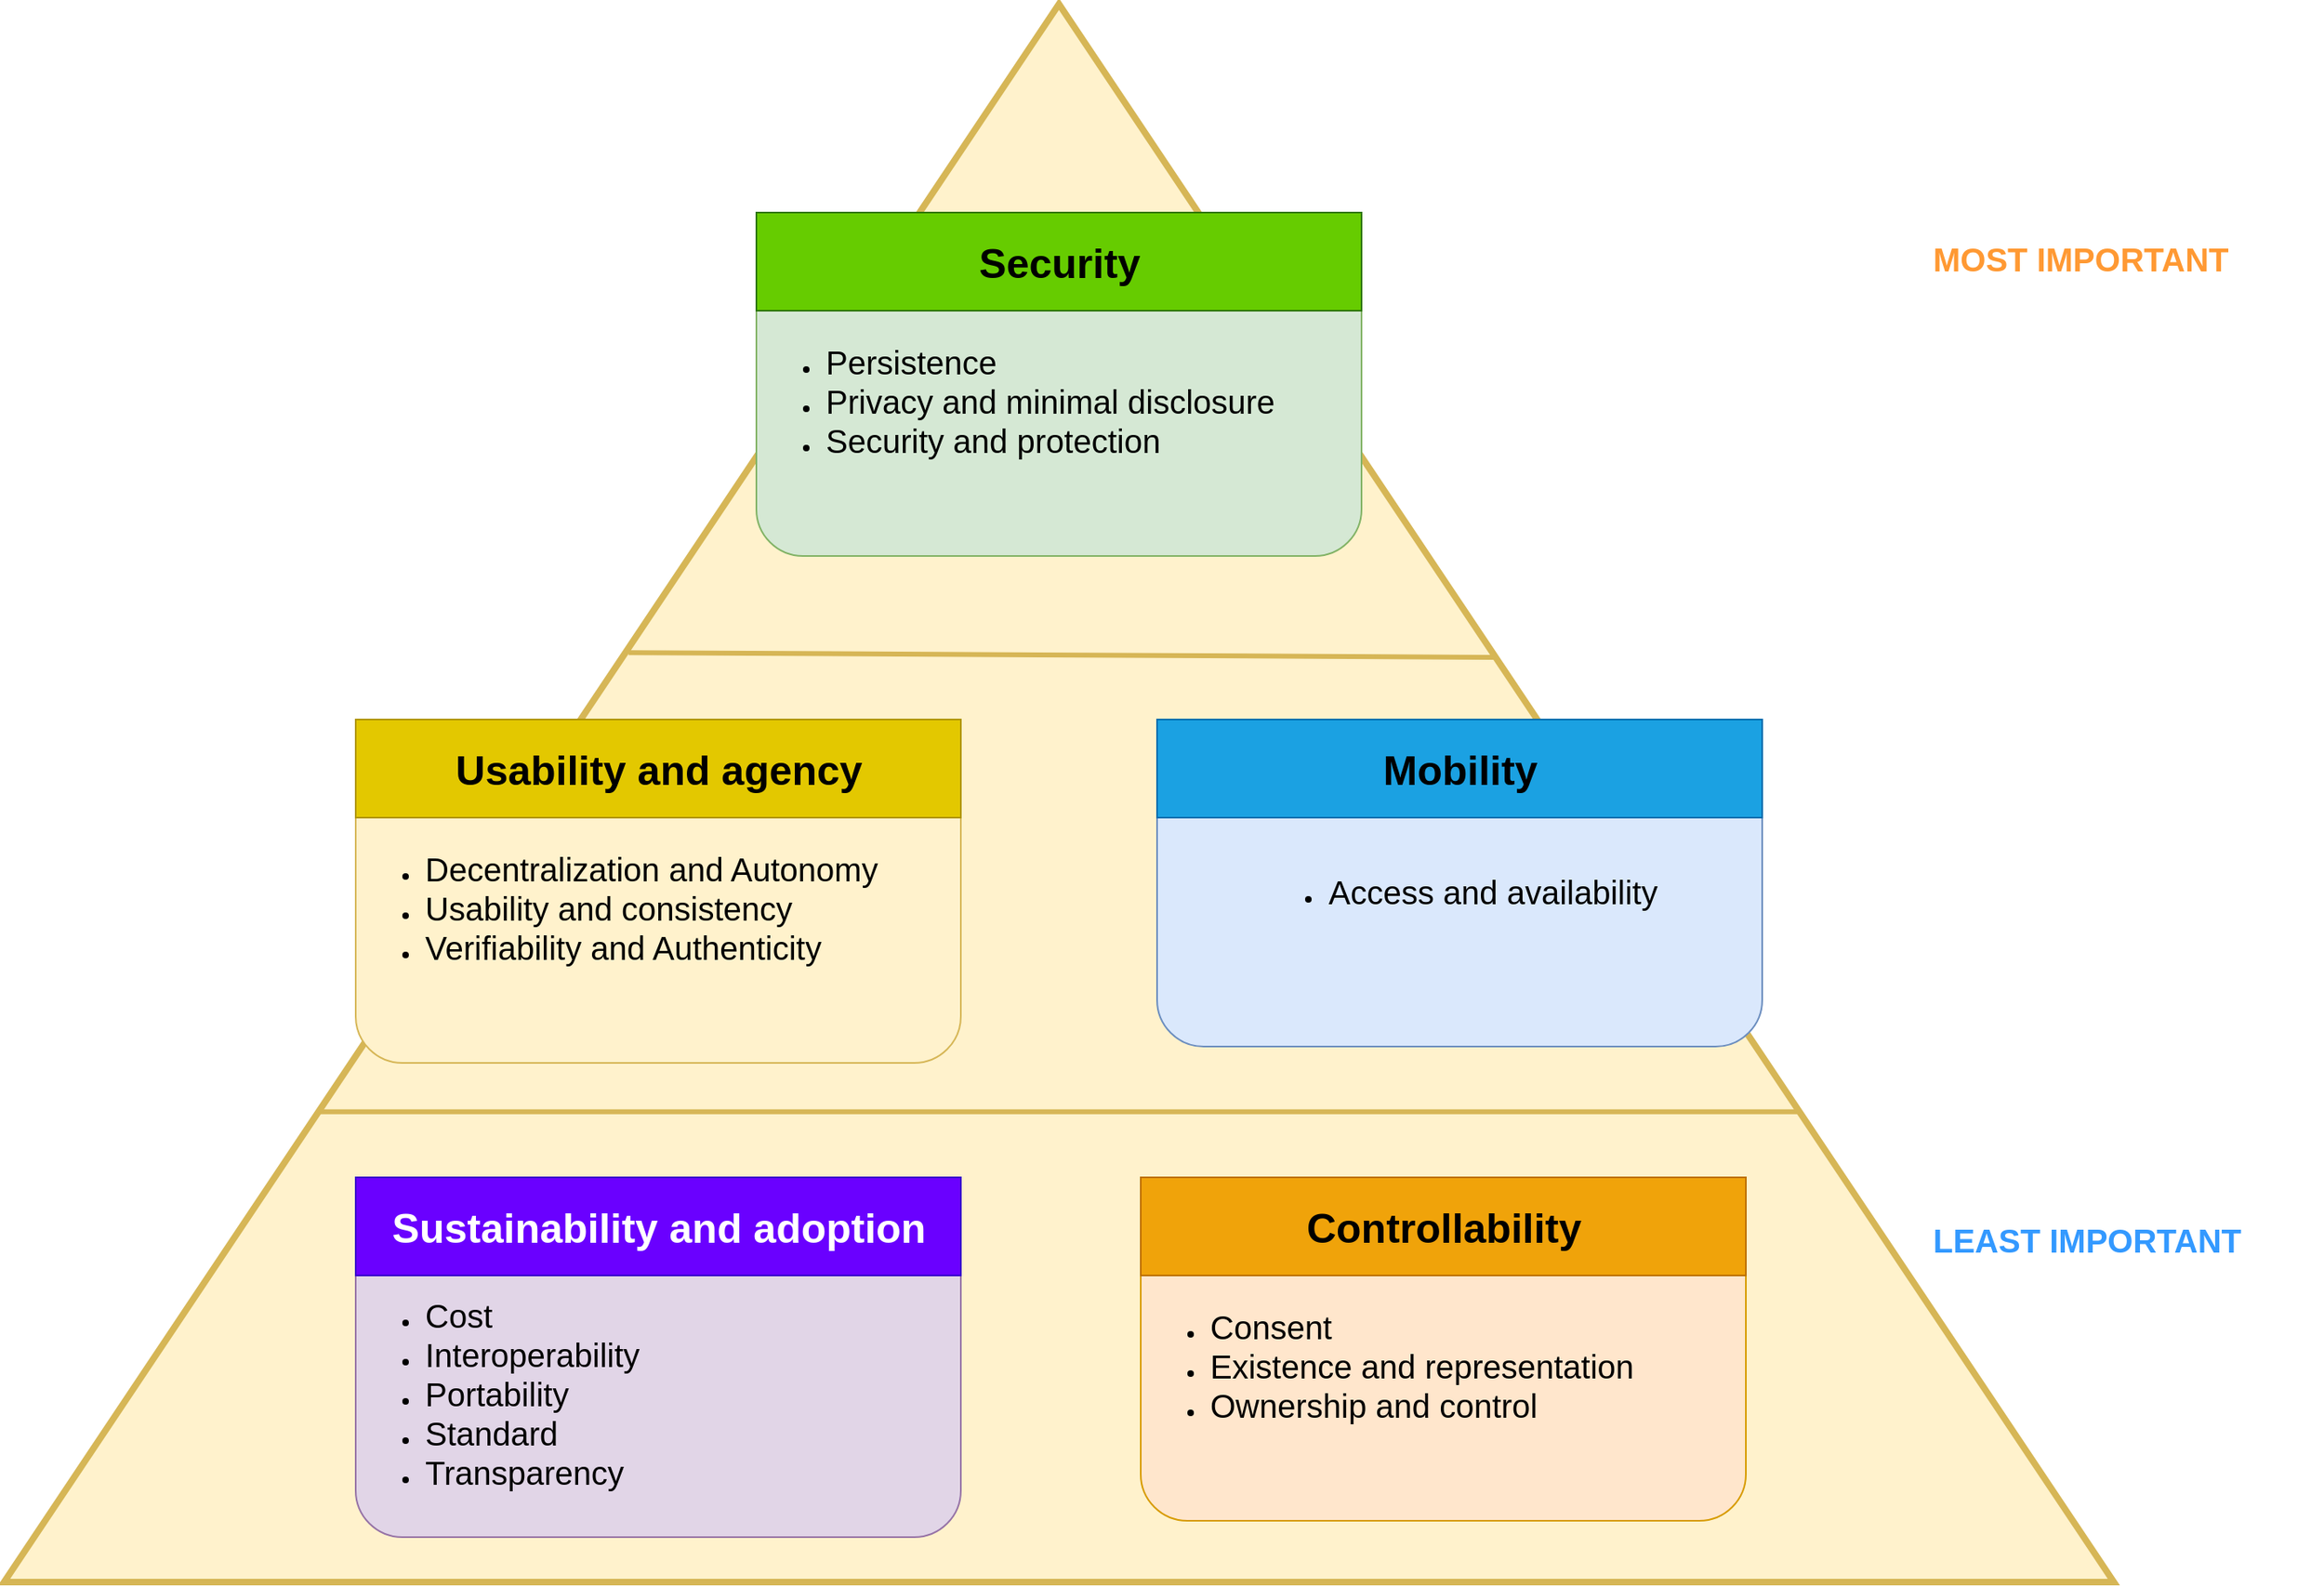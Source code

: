 <mxfile version="26.0.10">
  <diagram name="Page-1" id="dL-Z2z13uD8_r4Ht-EaJ">
    <mxGraphModel dx="2647" dy="1443" grid="1" gridSize="10" guides="1" tooltips="1" connect="1" arrows="1" fold="1" page="1" pageScale="1" pageWidth="850" pageHeight="1100" math="0" shadow="0">
      <root>
        <mxCell id="0" />
        <mxCell id="1" parent="0" />
        <mxCell id="BFoZkA7fofBrRa1ZwNlr-2" value="" style="triangle;whiteSpace=wrap;html=1;rotation=-90;fillColor=#fff2cc;strokeColor=#d6b656;strokeWidth=4;" vertex="1" parent="1">
          <mxGeometry x="175" y="-160" width="965" height="1290" as="geometry" />
        </mxCell>
        <mxCell id="weFOgzEomuFqTalq-CIN-26" value="&lt;div style=&quot;line-height: 200%;&quot; align=&quot;right&quot;&gt;&lt;span style=&quot;color: rgb(255, 153, 51);&quot;&gt;&lt;b&gt;&lt;font style=&quot;font-size: 20px;&quot;&gt;MOST IMPORTANT&lt;/font&gt;&lt;/b&gt;&lt;/span&gt;&lt;br&gt;&lt;/div&gt;" style="text;whiteSpace=wrap;html=1;" parent="1" vertex="1">
          <mxGeometry x="1190" y="140" width="240" height="60" as="geometry" />
        </mxCell>
        <mxCell id="weFOgzEomuFqTalq-CIN-27" value="&lt;div style=&quot;line-height: 200%;&quot; align=&quot;right&quot;&gt;&lt;b&gt;&lt;font style=&quot;font-size: 20px; color: rgb(51, 153, 255);&quot;&gt;LEAST IMPORTANT&lt;/font&gt;&lt;span style=&quot;color: rgba(0, 0, 0, 0);&quot;&gt;&lt;br&gt;&lt;/span&gt;&lt;/b&gt;&lt;/div&gt;" style="text;whiteSpace=wrap;html=1;" parent="1" vertex="1">
          <mxGeometry x="1190" y="740" width="240" height="60" as="geometry" />
        </mxCell>
        <mxCell id="05N1-0PmvOGkJmyKjImN-11" value="&lt;div align=&quot;left&quot;&gt;&lt;br&gt;&lt;ul&gt;&lt;li&gt;&lt;font style=&quot;font-size: 20px;&quot;&gt;Cost&lt;/font&gt;&lt;/li&gt;&lt;li&gt;&lt;font style=&quot;font-size: 20px;&quot;&gt;Interoperability&lt;/font&gt;&lt;/li&gt;&lt;li&gt;&lt;font style=&quot;font-size: 20px;&quot;&gt;Portability&lt;/font&gt;&lt;/li&gt;&lt;li&gt;&lt;font style=&quot;font-size: 20px;&quot;&gt;Standard&lt;/font&gt;&lt;/li&gt;&lt;li&gt;&lt;font style=&quot;font-size: 20px;&quot;&gt;Transparency&lt;/font&gt;&lt;/li&gt;&lt;/ul&gt;&lt;/div&gt;" style="rounded=1;whiteSpace=wrap;html=1;align=left;fillColor=#e1d5e7;strokeColor=#9673a6;" parent="1" vertex="1">
          <mxGeometry x="227.5" y="750" width="370" height="190" as="geometry" />
        </mxCell>
        <mxCell id="05N1-0PmvOGkJmyKjImN-12" value="&lt;b&gt;&lt;font style=&quot;font-size: 25px;&quot;&gt;Sustainability and adoption&lt;br&gt;&lt;/font&gt;&lt;/b&gt;" style="rounded=0;whiteSpace=wrap;html=1;fillColor=#6a00ff;fontColor=#ffffff;strokeColor=#3700CC;" parent="1" vertex="1">
          <mxGeometry x="227.5" y="720" width="370" height="60" as="geometry" />
        </mxCell>
        <mxCell id="05N1-0PmvOGkJmyKjImN-15" value="&lt;div align=&quot;left&quot;&gt;&lt;ul&gt;&lt;li&gt;&lt;font style=&quot;font-size: 20px;&quot;&gt;Consent&lt;/font&gt;&lt;/li&gt;&lt;li&gt;&lt;font style=&quot;font-size: 20px;&quot;&gt;Existence and representation&lt;/font&gt;&lt;/li&gt;&lt;li&gt;&lt;font style=&quot;font-size: 20px;&quot;&gt;Ownership and control&lt;/font&gt;&lt;/li&gt;&lt;/ul&gt;&lt;/div&gt;" style="rounded=1;whiteSpace=wrap;html=1;align=left;fillColor=#ffe6cc;strokeColor=#d79b00;" parent="1" vertex="1">
          <mxGeometry x="707.5" y="740" width="370" height="190" as="geometry" />
        </mxCell>
        <mxCell id="05N1-0PmvOGkJmyKjImN-16" value="&lt;b&gt;&lt;font style=&quot;font-size: 25px;&quot;&gt;Controllability&lt;/font&gt;&lt;/b&gt;" style="rounded=0;whiteSpace=wrap;html=1;fillColor=#f0a30a;fontColor=#000000;strokeColor=#BD7000;" parent="1" vertex="1">
          <mxGeometry x="707.5" y="720" width="370" height="60" as="geometry" />
        </mxCell>
        <mxCell id="05N1-0PmvOGkJmyKjImN-7" value="&lt;div align=&quot;left&quot;&gt;&lt;ul&gt;&lt;li&gt;&lt;font style=&quot;font-size: 20px;&quot;&gt;Decentralization and Autonomy&lt;/font&gt;&lt;/li&gt;&lt;li&gt;&lt;font style=&quot;font-size: 20px;&quot;&gt;Usability and consistency&lt;/font&gt;&lt;/li&gt;&lt;li&gt;&lt;font style=&quot;font-size: 20px;&quot;&gt;Verifiability and Authenticity&lt;/font&gt;&lt;/li&gt;&lt;/ul&gt;&lt;/div&gt;" style="rounded=1;whiteSpace=wrap;html=1;align=left;fillColor=#fff2cc;strokeColor=#d6b656;" parent="1" vertex="1">
          <mxGeometry x="227.5" y="460" width="370" height="190" as="geometry" />
        </mxCell>
        <mxCell id="05N1-0PmvOGkJmyKjImN-8" value="&lt;div&gt;&lt;b&gt;&lt;font style=&quot;font-size: 25px;&quot;&gt;Usability and agency&lt;/font&gt;&lt;/b&gt;&lt;/div&gt;" style="rounded=0;whiteSpace=wrap;html=1;fillColor=#e3c800;fontColor=#000000;strokeColor=#B09500;" parent="1" vertex="1">
          <mxGeometry x="227.5" y="440" width="370" height="60" as="geometry" />
        </mxCell>
        <mxCell id="05N1-0PmvOGkJmyKjImN-9" value="&lt;div&gt;&lt;ul&gt;&lt;li&gt;&lt;font style=&quot;font-size: 20px;&quot;&gt;Access and availability&lt;/font&gt;&lt;/li&gt;&lt;/ul&gt;&lt;/div&gt;" style="rounded=1;whiteSpace=wrap;html=1;fillColor=#dae8fc;strokeColor=#6c8ebf;" parent="1" vertex="1">
          <mxGeometry x="717.5" y="450" width="370" height="190" as="geometry" />
        </mxCell>
        <mxCell id="05N1-0PmvOGkJmyKjImN-10" value="&lt;b&gt;&lt;font style=&quot;font-size: 25px; color: rgb(0, 0, 0);&quot;&gt;Mobility&lt;font&gt;&lt;br&gt;&lt;/font&gt;&lt;/font&gt;&lt;/b&gt;" style="rounded=0;whiteSpace=wrap;html=1;fillColor=#1ba1e2;fontColor=#ffffff;strokeColor=#006EAF;" parent="1" vertex="1">
          <mxGeometry x="717.5" y="440" width="370" height="60" as="geometry" />
        </mxCell>
        <mxCell id="05N1-0PmvOGkJmyKjImN-3" value="&lt;div align=&quot;left&quot;&gt;&lt;ul&gt;&lt;li&gt;&lt;font style=&quot;font-size: 20px;&quot;&gt;Persistence&lt;/font&gt;&lt;/li&gt;&lt;li&gt;&lt;font style=&quot;font-size: 20px;&quot;&gt;Privacy and minimal disclosure&lt;/font&gt;&lt;/li&gt;&lt;li&gt;&lt;font style=&quot;font-size: 20px;&quot;&gt;Security and protection&lt;/font&gt;&lt;/li&gt;&lt;/ul&gt;&lt;/div&gt;" style="rounded=1;whiteSpace=wrap;html=1;align=left;fillColor=#d5e8d4;strokeColor=#82b366;" parent="1" vertex="1">
          <mxGeometry x="472.5" y="150" width="370" height="190" as="geometry" />
        </mxCell>
        <mxCell id="05N1-0PmvOGkJmyKjImN-4" value="&lt;span style=&quot;color: rgb(0, 0, 0);&quot;&gt;&lt;b&gt;&lt;font style=&quot;font-size: 25px;&quot;&gt;Security&lt;font&gt;&lt;br&gt;&lt;/font&gt;&lt;/font&gt;&lt;/b&gt;&lt;/span&gt;" style="rounded=0;whiteSpace=wrap;html=1;fillColor=#66CC00;strokeColor=#2D7600;fontColor=#ffffff;" parent="1" vertex="1">
          <mxGeometry x="472.5" y="130" width="370" height="60" as="geometry" />
        </mxCell>
        <mxCell id="BFoZkA7fofBrRa1ZwNlr-3" value="" style="endArrow=none;html=1;rounded=0;entryX=0.586;entryY=0.707;entryDx=0;entryDy=0;entryPerimeter=0;exitX=0.589;exitY=0.296;exitDx=0;exitDy=0;exitPerimeter=0;fillColor=#fff2cc;strokeColor=#d6b656;strokeWidth=3;" edge="1" parent="1" source="BFoZkA7fofBrRa1ZwNlr-2" target="BFoZkA7fofBrRa1ZwNlr-2">
          <mxGeometry width="50" height="50" relative="1" as="geometry">
            <mxPoint x="1020" y="480" as="sourcePoint" />
            <mxPoint x="1070" y="430" as="targetPoint" />
          </mxGeometry>
        </mxCell>
        <mxCell id="BFoZkA7fofBrRa1ZwNlr-4" value="" style="endArrow=none;html=1;rounded=0;entryX=0.298;entryY=0.851;entryDx=0;entryDy=0;entryPerimeter=0;exitX=0.298;exitY=0.15;exitDx=0;exitDy=0;exitPerimeter=0;fillColor=#fff2cc;strokeColor=#d6b656;strokeWidth=3;" edge="1" parent="1" source="BFoZkA7fofBrRa1ZwNlr-2" target="BFoZkA7fofBrRa1ZwNlr-2">
          <mxGeometry width="50" height="50" relative="1" as="geometry">
            <mxPoint x="580" y="680" as="sourcePoint" />
            <mxPoint x="1111" y="683" as="targetPoint" />
          </mxGeometry>
        </mxCell>
      </root>
    </mxGraphModel>
  </diagram>
</mxfile>
